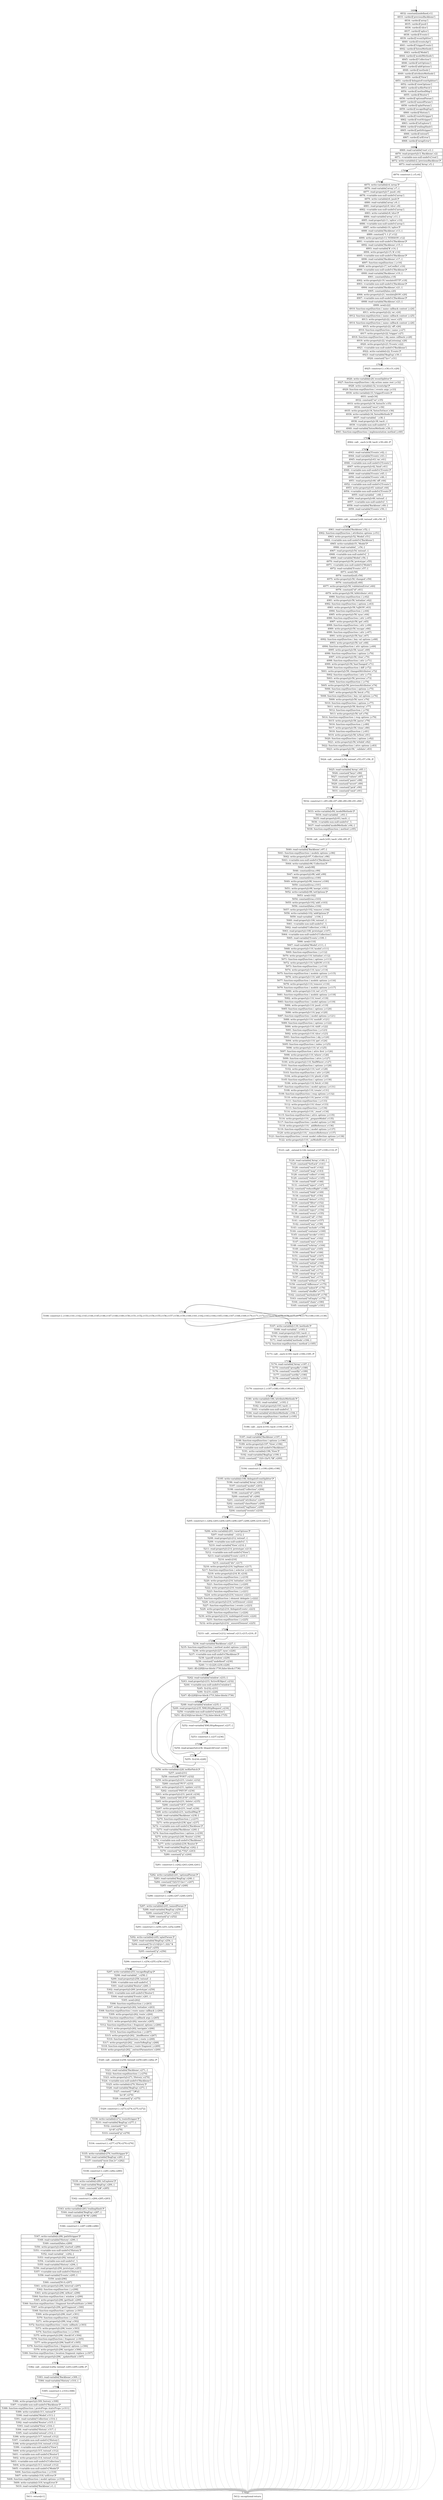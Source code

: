 digraph {
rankdir="TD"
BB_entry3[shape=none,label=""];
BB_entry3 -> BB1698 [tailport=s, headport=n, headlabel="    1698"]
BB1698 [shape=record label="{4832: constant[undefined,v1]|4833: vardecl['previousBackbone']|4834: vardecl['array']|4835: vardecl['push']|4836: vardecl['slice']|4837: vardecl['splice']|4838: vardecl['Events']|4839: vardecl['eventSplitter']|4840: vardecl['eventsApi']|4841: vardecl['triggerEvents']|4842: vardecl['listenMethods']|4843: vardecl['Model']|4844: vardecl['modelMethods']|4845: vardecl['Collection']|4846: vardecl['setOptions']|4847: vardecl['addOptions']|4848: vardecl['methods']|4849: vardecl['attributeMethods']|4850: vardecl['View']|4851: vardecl['delegateEventSplitter']|4852: vardecl['viewOptions']|4853: vardecl['noXhrPatch']|4854: vardecl['methodMap']|4855: vardecl['Router']|4856: vardecl['optionalParam']|4857: vardecl['namedParam']|4858: vardecl['splatParam']|4859: vardecl['escapeRegExp']|4860: vardecl['History']|4861: vardecl['routeStripper']|4862: vardecl['rootStripper']|4863: vardecl['isExplorer']|4864: vardecl['trailingSlash']|4865: vardecl['pathStripper']|4866: vardecl['extend']|4867: vardecl['urlError']|4868: vardecl['wrapError']}" ] 
BB1698 -> BB1699 [tailport=s, headport=n, headlabel="      1699"]
BB1699 [shape=record label="{4869: read-variable['root',v3,-]|4870: read-property[v3,'Backbone',v2]|4871: \<variable-non-null-undef\>['root']|4872: write-variable[v2,'previousBackbone']*|4873: read-variable['Array',v5,-]}" ] 
BB1699 -> BB1700 [tailport=s, headport=n, headlabel="      1700"]
BB1699 -> BB1762 [tailport=s, headport=n, color=gray, headlabel="      1762"]
BB1700 [shape=record label="{4874: construct [-,v5,v4]}" ] 
BB1700 -> BB1701 [tailport=s, headport=n, headlabel="      1701"]
BB1700 -> BB1762 [tailport=s, headport=n, color=gray]
BB1701 [shape=record label="{4875: write-variable[v4,'array']*|4876: read-variable['array',v7,-]|4877: read-property[v7,'push',v6]|4878: \<variable-non-null-undef\>['array']|4879: write-variable[v6,'push']*|4880: read-variable['array',v9,-]|4881: read-property[v9,'slice',v8]|4882: \<variable-non-null-undef\>['array']|4883: write-variable[v8,'slice']*|4884: read-variable['array',v11,-]|4885: read-property[v11,'splice',v10]|4886: \<variable-non-null-undef\>['array']|4887: write-variable[v10,'splice']*|4888: read-variable['Backbone',v13,-]|4889: constant[\"1.1.2\",v12]|4890: write-property[v13,'VERSION',v12]|4891: \<variable-non-null-undef\>['Backbone']*|4892: read-variable['Backbone',v15,-]|4893: read-variable['$',v14,-]|4894: write-property[v15,'$',v14]|4895: \<variable-non-null-undef\>['Backbone']*|4896: read-variable['Backbone',v17,-]|4897: function-expr[function ( ),v16]|4898: write-property[v17,'noConflict',v16]|4899: \<variable-non-null-undef\>['Backbone']*|4900: read-variable['Backbone',v19,-]|4901: constant[false,v18]|4902: write-property[v19,'emulateHTTP',v18]|4903: \<variable-non-null-undef\>['Backbone']*|4904: read-variable['Backbone',v21,-]|4905: constant[false,v20]|4906: write-property[v21,'emulateJSON',v20]|4907: \<variable-non-null-undef\>['Backbone']*|4908: read-variable['Backbone',v23,-]|4909: new[v22]|4910: function-expr[function ( name callback context ),v24]|4911: write-property[v22,'on',v24]|4912: function-expr[function ( name callback context ),v25]|4913: write-property[v22,'once',v25]|4914: function-expr[function ( name callback context ),v26]|4915: write-property[v22,'off',v26]|4916: function-expr[function ( name ),v27]|4917: write-property[v22,'trigger',v27]|4918: function-expr[function ( obj name callback ),v28]|4919: write-property[v22,'stopListening',v28]|4920: write-property[v23,'Events',v22]|4921: \<variable-non-null-undef\>['Backbone']|4922: write-variable[v22,'Events']*|4923: read-variable['RegExp',v30,-]|4924: constant[\"\\\\s+\",v31]}" ] 
BB1701 -> BB1702 [tailport=s, headport=n, headlabel="      1702"]
BB1701 -> BB1762 [tailport=s, headport=n, color=gray]
BB1702 [shape=record label="{4925: construct [-,v30,v31,v29]}" ] 
BB1702 -> BB1703 [tailport=s, headport=n, headlabel="      1703"]
BB1702 -> BB1762 [tailport=s, headport=n, color=gray]
BB1703 [shape=record label="{4926: write-variable[v29,'eventSplitter']*|4927: function-expr[function ( obj action name rest ),v32]|4928: write-variable[v32,'eventsApi']*|4929: function-expr[function ( events args ),v33]|4930: write-variable[v33,'triggerEvents']*|4931: new[v34]|4932: constant[\"on\",v35]|4933: write-property[v34,'listenTo',v35]|4934: constant[\"once\",v36]|4935: write-property[v34,'listenToOnce',v36]|4936: write-variable[v34,'listenMethods']*|4937: read-variable['_',v38,-]|4938: read-property[v38,'each',-]|4939: \<variable-non-null-undef\>['_']|4940: read-variable['listenMethods',v39,-]|4941: function-expr[function ( implementation method ),v40]}" ] 
BB1703 -> BB1704 [tailport=s, headport=n, headlabel="      1704"]
BB1703 -> BB1762 [tailport=s, headport=n, color=gray]
BB1704 [shape=record label="{4942: call-_.each [v38,'each',v39,v40,-]*}" ] 
BB1704 -> BB1705 [tailport=s, headport=n, headlabel="      1705"]
BB1704 -> BB1762 [tailport=s, headport=n, color=gray]
BB1705 [shape=record label="{4943: read-variable['Events',v42,-]|4944: read-variable['Events',v43,-]|4945: read-property[v43,'on',v41]|4946: \<variable-non-null-undef\>['Events']|4947: write-property[v42,'bind',v41]|4948: \<variable-non-null-undef\>['Events']*|4949: read-variable['Events',v45,-]|4950: read-variable['Events',v46,-]|4951: read-property[v46,'off',v44]|4952: \<variable-non-null-undef\>['Events']|4953: write-property[v45,'unbind',v44]|4954: \<variable-non-null-undef\>['Events']*|4955: read-variable['_',v48,-]|4956: read-property[v48,'extend',-]|4957: \<variable-non-null-undef\>['_']|4958: read-variable['Backbone',v49,-]|4959: read-variable['Events',v50,-]}" ] 
BB1705 -> BB1706 [tailport=s, headport=n, headlabel="      1706"]
BB1705 -> BB1762 [tailport=s, headport=n, color=gray]
BB1706 [shape=record label="{4960: call-_.extend [v48,'extend',v49,v50,-]*}" ] 
BB1706 -> BB1707 [tailport=s, headport=n, headlabel="      1707"]
BB1706 -> BB1762 [tailport=s, headport=n, color=gray]
BB1707 [shape=record label="{4961: read-variable['Backbone',v52,-]|4962: function-expr[function ( attributes options ),v51]|4963: write-property[v52,'Model',v51]|4964: \<variable-non-null-undef\>['Backbone']|4965: write-variable[v51,'Model']*|4966: read-variable['_',v54,-]|4967: read-property[v54,'extend',-]|4968: \<variable-non-null-undef\>['_']|4969: read-variable['Model',v56,-]|4970: read-property[v56,'prototype',v55]|4971: \<variable-non-null-undef\>['Model']|4972: read-variable['Events',v57,-]|4973: new[v58]|4974: constant[null,v59]|4975: write-property[v58,'changed',v59]|4976: constant[null,v60]|4977: write-property[v58,'validationError',v60]|4978: constant[\"id\",v61]|4979: write-property[v58,'idAttribute',v61]|4980: function-expr[function ( ),v62]|4981: write-property[v58,'initialize',v62]|4982: function-expr[function ( options ),v63]|4983: write-property[v58,'toJSON',v63]|4984: function-expr[function ( ),v64]|4985: write-property[v58,'sync',v64]|4986: function-expr[function ( attr ),v65]|4987: write-property[v58,'get',v65]|4988: function-expr[function ( attr ),v66]|4989: write-property[v58,'escape',v66]|4990: function-expr[function ( attr ),v67]|4991: write-property[v58,'has',v67]|4992: function-expr[function ( key val options ),v68]|4993: write-property[v58,'set',v68]|4994: function-expr[function ( attr options ),v69]|4995: write-property[v58,'unset',v69]|4996: function-expr[function ( options ),v70]|4997: write-property[v58,'clear',v70]|4998: function-expr[function ( attr ),v71]|4999: write-property[v58,'hasChanged',v71]|5000: function-expr[function ( diff ),v72]|5001: write-property[v58,'changedAttributes',v72]|5002: function-expr[function ( attr ),v73]|5003: write-property[v58,'previous',v73]|5004: function-expr[function ( ),v74]|5005: write-property[v58,'previousAttributes',v74]|5006: function-expr[function ( options ),v75]|5007: write-property[v58,'fetch',v75]|5008: function-expr[function ( key val options ),v76]|5009: write-property[v58,'save',v76]|5010: function-expr[function ( options ),v77]|5011: write-property[v58,'destroy',v77]|5012: function-expr[function ( ),v78]|5013: write-property[v58,'url',v78]|5014: function-expr[function ( resp options ),v79]|5015: write-property[v58,'parse',v79]|5016: function-expr[function ( ),v80]|5017: write-property[v58,'clone',v80]|5018: function-expr[function ( ),v81]|5019: write-property[v58,'isNew',v81]|5020: function-expr[function ( options ),v82]|5021: write-property[v58,'isValid',v82]|5022: function-expr[function ( attrs options ),v83]|5023: write-property[v58,'_validate',v83]}" ] 
BB1707 -> BB1708 [tailport=s, headport=n, headlabel="      1708"]
BB1707 -> BB1762 [tailport=s, headport=n, color=gray]
BB1708 [shape=record label="{5024: call-_.extend [v54,'extend',v55,v57,v58,-]*}" ] 
BB1708 -> BB1709 [tailport=s, headport=n, headlabel="      1709"]
BB1708 -> BB1762 [tailport=s, headport=n, color=gray]
BB1709 [shape=record label="{5025: read-variable['Array',v85,-]|5026: constant[\"keys\",v86]|5027: constant[\"values\",v87]|5028: constant[\"pairs\",v88]|5029: constant[\"invert\",v89]|5030: constant[\"pick\",v90]|5031: constant[\"omit\",v91]}" ] 
BB1709 -> BB1710 [tailport=s, headport=n, headlabel="      1710"]
BB1709 -> BB1762 [tailport=s, headport=n, color=gray]
BB1710 [shape=record label="{5032: construct [-,v85,v86,v87,v88,v89,v90,v91,v84]}" ] 
BB1710 -> BB1711 [tailport=s, headport=n, headlabel="      1711"]
BB1710 -> BB1762 [tailport=s, headport=n, color=gray]
BB1711 [shape=record label="{5033: write-variable[v84,'modelMethods']*|5034: read-variable['_',v93,-]|5035: read-property[v93,'each',-]|5036: \<variable-non-null-undef\>['_']|5037: read-variable['modelMethods',v94,-]|5038: function-expr[function ( method ),v95]}" ] 
BB1711 -> BB1712 [tailport=s, headport=n, headlabel="      1712"]
BB1711 -> BB1762 [tailport=s, headport=n, color=gray]
BB1712 [shape=record label="{5039: call-_.each [v93,'each',v94,v95,-]*}" ] 
BB1712 -> BB1713 [tailport=s, headport=n, headlabel="      1713"]
BB1712 -> BB1762 [tailport=s, headport=n, color=gray]
BB1713 [shape=record label="{5040: read-variable['Backbone',v97,-]|5041: function-expr[function ( models options ),v96]|5042: write-property[v97,'Collection',v96]|5043: \<variable-non-null-undef\>['Backbone']|5044: write-variable[v96,'Collection']*|5045: new[v98]|5046: constant[true,v99]|5047: write-property[v98,'add',v99]|5048: constant[true,v100]|5049: write-property[v98,'remove',v100]|5050: constant[true,v101]|5051: write-property[v98,'merge',v101]|5052: write-variable[v98,'setOptions']*|5053: new[v102]|5054: constant[true,v103]|5055: write-property[v102,'add',v103]|5056: constant[false,v104]|5057: write-property[v102,'remove',v104]|5058: write-variable[v102,'addOptions']*|5059: read-variable['_',v106,-]|5060: read-property[v106,'extend',-]|5061: \<variable-non-null-undef\>['_']|5062: read-variable['Collection',v108,-]|5063: read-property[v108,'prototype',v107]|5064: \<variable-non-null-undef\>['Collection']|5065: read-variable['Events',v109,-]|5066: new[v110]|5067: read-variable['Model',v111,-]|5068: write-property[v110,'model',v111]|5069: function-expr[function ( ),v112]|5070: write-property[v110,'initialize',v112]|5071: function-expr[function ( options ),v113]|5072: write-property[v110,'toJSON',v113]|5073: function-expr[function ( ),v114]|5074: write-property[v110,'sync',v114]|5075: function-expr[function ( models options ),v115]|5076: write-property[v110,'add',v115]|5077: function-expr[function ( models options ),v116]|5078: write-property[v110,'remove',v116]|5079: function-expr[function ( models options ),v117]|5080: write-property[v110,'set',v117]|5081: function-expr[function ( models options ),v118]|5082: write-property[v110,'reset',v118]|5083: function-expr[function ( model options ),v119]|5084: write-property[v110,'push',v119]|5085: function-expr[function ( options ),v120]|5086: write-property[v110,'pop',v120]|5087: function-expr[function ( model options ),v121]|5088: write-property[v110,'unshift',v121]|5089: function-expr[function ( options ),v122]|5090: write-property[v110,'shift',v122]|5091: function-expr[function ( ),v123]|5092: write-property[v110,'slice',v123]|5093: function-expr[function ( obj ),v124]|5094: write-property[v110,'get',v124]|5095: function-expr[function ( index ),v125]|5096: write-property[v110,'at',v125]|5097: function-expr[function ( attrs first ),v126]|5098: write-property[v110,'where',v126]|5099: function-expr[function ( attrs ),v127]|5100: write-property[v110,'findWhere',v127]|5101: function-expr[function ( options ),v128]|5102: write-property[v110,'sort',v128]|5103: function-expr[function ( attr ),v129]|5104: write-property[v110,'pluck',v129]|5105: function-expr[function ( options ),v130]|5106: write-property[v110,'fetch',v130]|5107: function-expr[function ( model options ),v131]|5108: write-property[v110,'create',v131]|5109: function-expr[function ( resp options ),v132]|5110: write-property[v110,'parse',v132]|5111: function-expr[function ( ),v133]|5112: write-property[v110,'clone',v133]|5113: function-expr[function ( ),v134]|5114: write-property[v110,'_reset',v134]|5115: function-expr[function ( attrs options ),v135]|5116: write-property[v110,'_prepareModel',v135]|5117: function-expr[function ( model options ),v136]|5118: write-property[v110,'_addReference',v136]|5119: function-expr[function ( model options ),v137]|5120: write-property[v110,'_removeReference',v137]|5121: function-expr[function ( event model collection options ),v138]|5122: write-property[v110,'_onModelEvent',v138]}" ] 
BB1713 -> BB1714 [tailport=s, headport=n, headlabel="      1714"]
BB1713 -> BB1762 [tailport=s, headport=n, color=gray]
BB1714 [shape=record label="{5123: call-_.extend [v106,'extend',v107,v109,v110,-]*}" ] 
BB1714 -> BB1715 [tailport=s, headport=n, headlabel="      1715"]
BB1714 -> BB1762 [tailport=s, headport=n, color=gray]
BB1715 [shape=record label="{5124: read-variable['Array',v140,-]|5125: constant[\"forEach\",v141]|5126: constant[\"each\",v142]|5127: constant[\"map\",v143]|5128: constant[\"collect\",v144]|5129: constant[\"reduce\",v145]|5130: constant[\"foldl\",v146]|5131: constant[\"inject\",v147]|5132: constant[\"reduceRight\",v148]|5133: constant[\"foldr\",v149]|5134: constant[\"find\",v150]|5135: constant[\"detect\",v151]|5136: constant[\"filter\",v152]|5137: constant[\"select\",v153]|5138: constant[\"reject\",v154]|5139: constant[\"every\",v155]|5140: constant[\"all\",v156]|5141: constant[\"some\",v157]|5142: constant[\"any\",v158]|5143: constant[\"include\",v159]|5144: constant[\"contains\",v160]|5145: constant[\"invoke\",v161]|5146: constant[\"max\",v162]|5147: constant[\"min\",v163]|5148: constant[\"toArray\",v164]|5149: constant[\"size\",v165]|5150: constant[\"first\",v166]|5151: constant[\"head\",v167]|5152: constant[\"take\",v168]|5153: constant[\"initial\",v169]|5154: constant[\"rest\",v170]|5155: constant[\"tail\",v171]|5156: constant[\"drop\",v172]|5157: constant[\"last\",v173]|5158: constant[\"without\",v174]|5159: constant[\"difference\",v175]|5160: constant[\"indexOf\",v176]|5161: constant[\"shuffle\",v177]|5162: constant[\"lastIndexOf\",v178]|5163: constant[\"isEmpty\",v179]|5164: constant[\"chain\",v180]|5165: constant[\"sample\",v181]}" ] 
BB1715 -> BB1716 [tailport=s, headport=n, headlabel="      1716"]
BB1715 -> BB1762 [tailport=s, headport=n, color=gray]
BB1716 [shape=record label="{5166: construct [-,v140,v141,v142,v143,v144,v145,v146,v147,v148,v149,v150,v151,v152,v153,v154,v155,v156,v157,v158,v159,v160,v161,v162,v163,v164,v165,v166,v167,v168,v169,v170,v171,v172,v173,v174,v175,v176,v177,v178,v179,v180,v181,v139]}" ] 
BB1716 -> BB1717 [tailport=s, headport=n, headlabel="      1717"]
BB1716 -> BB1762 [tailport=s, headport=n, color=gray]
BB1717 [shape=record label="{5167: write-variable[v139,'methods']*|5168: read-variable['_',v183,-]|5169: read-property[v183,'each',-]|5170: \<variable-non-null-undef\>['_']|5171: read-variable['methods',v184,-]|5172: function-expr[function ( method ),v185]}" ] 
BB1717 -> BB1718 [tailport=s, headport=n, headlabel="      1718"]
BB1717 -> BB1762 [tailport=s, headport=n, color=gray]
BB1718 [shape=record label="{5173: call-_.each [v183,'each',v184,v185,-]*}" ] 
BB1718 -> BB1719 [tailport=s, headport=n, headlabel="      1719"]
BB1718 -> BB1762 [tailport=s, headport=n, color=gray]
BB1719 [shape=record label="{5174: read-variable['Array',v187,-]|5175: constant[\"groupBy\",v188]|5176: constant[\"countBy\",v189]|5177: constant[\"sortBy\",v190]|5178: constant[\"indexBy\",v191]}" ] 
BB1719 -> BB1720 [tailport=s, headport=n, headlabel="      1720"]
BB1719 -> BB1762 [tailport=s, headport=n, color=gray]
BB1720 [shape=record label="{5179: construct [-,v187,v188,v189,v190,v191,v186]}" ] 
BB1720 -> BB1721 [tailport=s, headport=n, headlabel="      1721"]
BB1720 -> BB1762 [tailport=s, headport=n, color=gray]
BB1721 [shape=record label="{5180: write-variable[v186,'attributeMethods']*|5181: read-variable['_',v193,-]|5182: read-property[v193,'each',-]|5183: \<variable-non-null-undef\>['_']|5184: read-variable['attributeMethods',v194,-]|5185: function-expr[function ( method ),v195]}" ] 
BB1721 -> BB1722 [tailport=s, headport=n, headlabel="      1722"]
BB1721 -> BB1762 [tailport=s, headport=n, color=gray]
BB1722 [shape=record label="{5186: call-_.each [v193,'each',v194,v195,-]*}" ] 
BB1722 -> BB1723 [tailport=s, headport=n, headlabel="      1723"]
BB1722 -> BB1762 [tailport=s, headport=n, color=gray]
BB1723 [shape=record label="{5187: read-variable['Backbone',v197,-]|5188: function-expr[function ( options ),v196]|5189: write-property[v197,'View',v196]|5190: \<variable-non-null-undef\>['Backbone']|5191: write-variable[v196,'View']*|5192: read-variable['RegExp',v199,-]|5193: constant[\"^(\\\\S+)\\\\s*(.*)$\",v200]}" ] 
BB1723 -> BB1724 [tailport=s, headport=n, headlabel="      1724"]
BB1723 -> BB1762 [tailport=s, headport=n, color=gray]
BB1724 [shape=record label="{5194: construct [-,v199,v200,v198]}" ] 
BB1724 -> BB1725 [tailport=s, headport=n, headlabel="      1725"]
BB1724 -> BB1762 [tailport=s, headport=n, color=gray]
BB1725 [shape=record label="{5195: write-variable[v198,'delegateEventSplitter']*|5196: read-variable['Array',v202,-]|5197: constant[\"model\",v203]|5198: constant[\"collection\",v204]|5199: constant[\"el\",v205]|5200: constant[\"id\",v206]|5201: constant[\"attributes\",v207]|5202: constant[\"className\",v208]|5203: constant[\"tagName\",v209]|5204: constant[\"events\",v210]}" ] 
BB1725 -> BB1726 [tailport=s, headport=n, headlabel="      1726"]
BB1725 -> BB1762 [tailport=s, headport=n, color=gray]
BB1726 [shape=record label="{5205: construct [-,v202,v203,v204,v205,v206,v207,v208,v209,v210,v201]}" ] 
BB1726 -> BB1727 [tailport=s, headport=n, headlabel="      1727"]
BB1726 -> BB1762 [tailport=s, headport=n, color=gray]
BB1727 [shape=record label="{5206: write-variable[v201,'viewOptions']*|5207: read-variable['_',v212,-]|5208: read-property[v212,'extend',-]|5209: \<variable-non-null-undef\>['_']|5210: read-variable['View',v214,-]|5211: read-property[v214,'prototype',v213]|5212: \<variable-non-null-undef\>['View']|5213: read-variable['Events',v215,-]|5214: new[v216]|5215: constant[\"div\",v217]|5216: write-property[v216,'tagName',v217]|5217: function-expr[function ( selector ),v218]|5218: write-property[v216,'$',v218]|5219: function-expr[function ( ),v219]|5220: write-property[v216,'initialize',v219]|5221: function-expr[function ( ),v220]|5222: write-property[v216,'render',v220]|5223: function-expr[function ( ),v221]|5224: write-property[v216,'remove',v221]|5225: function-expr[function ( element delegate ),v222]|5226: write-property[v216,'setElement',v222]|5227: function-expr[function ( events ),v223]|5228: write-property[v216,'delegateEvents',v223]|5229: function-expr[function ( ),v224]|5230: write-property[v216,'undelegateEvents',v224]|5231: function-expr[function ( ),v225]|5232: write-property[v216,'_ensureElement',v225]}" ] 
BB1727 -> BB1728 [tailport=s, headport=n, headlabel="      1728"]
BB1727 -> BB1762 [tailport=s, headport=n, color=gray]
BB1728 [shape=record label="{5233: call-_.extend [v212,'extend',v213,v215,v216,-]*}" ] 
BB1728 -> BB1729 [tailport=s, headport=n, headlabel="      1729"]
BB1728 -> BB1762 [tailport=s, headport=n, color=gray]
BB1729 [shape=record label="{5234: read-variable['Backbone',v227,-]|5235: function-expr[function ( method model options ),v226]|5236: write-property[v227,'sync',v226]|5237: \<variable-non-null-undef\>['Backbone']*|5238: typeof['window',v229]|5239: constant[\"undefined\",v230]|5240: !==[v229,v230,v228]|5241: if[v228](true-block:1730,false-block:1736)}" ] 
BB1729 -> BB1736 [tailport=s, headport=n, headlabel="      1736"]
BB1729 -> BB1730 [tailport=s, headport=n, headlabel="      1730"]
BB1729 -> BB1762 [tailport=s, headport=n, color=gray]
BB1730 [shape=record label="{5242: read-variable['window',v233,-]|5243: read-property[v233,'ActiveXObject',v232]|5244: \<variable-non-null-undef\>['window']|5245: ![v232,v231]|5246: ![v231,v228]|5247: if[v228](true-block:1731,false-block:1736)}" ] 
BB1730 -> BB1736 [tailport=s, headport=n]
BB1730 -> BB1731 [tailport=s, headport=n, headlabel="      1731"]
BB1730 -> BB1762 [tailport=s, headport=n, color=gray]
BB1731 [shape=record label="{5248: read-variable['window',v235,-]|5249: read-property[v235,'XMLHttpRequest',v234]|5250: \<variable-non-null-undef\>['window']|5251: if[v234](true-block:1732,false-block:1735)}" ] 
BB1731 -> BB1735 [tailport=s, headport=n, headlabel="      1735"]
BB1731 -> BB1732 [tailport=s, headport=n, headlabel="      1732"]
BB1731 -> BB1762 [tailport=s, headport=n, color=gray]
BB1732 [shape=record label="{5252: read-variable['XMLHttpRequest',v237,-]}" ] 
BB1732 -> BB1733 [tailport=s, headport=n, headlabel="      1733"]
BB1732 -> BB1762 [tailport=s, headport=n, color=gray]
BB1733 [shape=record label="{5253: construct [-,v237,v236]}" ] 
BB1733 -> BB1734 [tailport=s, headport=n, headlabel="      1734"]
BB1733 -> BB1762 [tailport=s, headport=n, color=gray]
BB1734 [shape=record label="{5254: read-property[v236,'dispatchEvent',v234]}" ] 
BB1734 -> BB1735 [tailport=s, headport=n]
BB1734 -> BB1762 [tailport=s, headport=n, color=gray]
BB1735 [shape=record label="{5255: ![v234,v228]}" ] 
BB1735 -> BB1736 [tailport=s, headport=n]
BB1735 -> BB1762 [tailport=s, headport=n, color=gray]
BB1736 [shape=record label="{5256: write-variable[v228,'noXhrPatch']*|5257: new[v231]|5258: constant[\"POST\",v232]|5259: write-property[v231,'create',v232]|5260: constant[\"PUT\",v233]|5261: write-property[v231,'update',v233]|5262: constant[\"PATCH\",v234]|5263: write-property[v231,'patch',v234]|5264: constant[\"DELETE\",v235]|5265: write-property[v231,'delete',v235]|5266: constant[\"GET\",v236]|5267: write-property[v231,'read',v236]|5268: write-variable[v231,'methodMap']*|5269: read-variable['Backbone',v238,-]|5270: function-expr[function ( ),v237]|5271: write-property[v238,'ajax',v237]|5272: \<variable-non-null-undef\>['Backbone']*|5273: read-variable['Backbone',v240,-]|5274: function-expr[function ( options ),v239]|5275: write-property[v240,'Router',v239]|5276: \<variable-non-null-undef\>['Backbone']|5277: write-variable[v239,'Router']*|5278: read-variable['RegExp',v242,-]|5279: constant[\"\\\\((.*?)\\\\)\",v243]|5280: constant[\"g\",v244]}" ] 
BB1736 -> BB1737 [tailport=s, headport=n, headlabel="      1737"]
BB1736 -> BB1762 [tailport=s, headport=n, color=gray]
BB1737 [shape=record label="{5281: construct [-,v242,v243,v244,v241]}" ] 
BB1737 -> BB1738 [tailport=s, headport=n, headlabel="      1738"]
BB1737 -> BB1762 [tailport=s, headport=n, color=gray]
BB1738 [shape=record label="{5282: write-variable[v241,'optionalParam']*|5283: read-variable['RegExp',v246,-]|5284: constant[\"(\\\\(\\\\?)?:\\\\w+\",v247]|5285: constant[\"g\",v248]}" ] 
BB1738 -> BB1739 [tailport=s, headport=n, headlabel="      1739"]
BB1738 -> BB1762 [tailport=s, headport=n, color=gray]
BB1739 [shape=record label="{5286: construct [-,v246,v247,v248,v245]}" ] 
BB1739 -> BB1740 [tailport=s, headport=n, headlabel="      1740"]
BB1739 -> BB1762 [tailport=s, headport=n, color=gray]
BB1740 [shape=record label="{5287: write-variable[v245,'namedParam']*|5288: read-variable['RegExp',v250,-]|5289: constant[\"\\\\*\\\\w+\",v251]|5290: constant[\"g\",v252]}" ] 
BB1740 -> BB1741 [tailport=s, headport=n, headlabel="      1741"]
BB1740 -> BB1762 [tailport=s, headport=n, color=gray]
BB1741 [shape=record label="{5291: construct [-,v250,v251,v252,v249]}" ] 
BB1741 -> BB1742 [tailport=s, headport=n, headlabel="      1742"]
BB1741 -> BB1762 [tailport=s, headport=n, color=gray]
BB1742 [shape=record label="{5292: write-variable[v249,'splatParam']*|5293: read-variable['RegExp',v254,-]|5294: constant[\"[\\\\-\\\{\\\}\\\\[\\\\]+?.,\\\\\\\\\\\\^$|#\\\\s]\",v255]|5295: constant[\"g\",v256]}" ] 
BB1742 -> BB1743 [tailport=s, headport=n, headlabel="      1743"]
BB1742 -> BB1762 [tailport=s, headport=n, color=gray]
BB1743 [shape=record label="{5296: construct [-,v254,v255,v256,v253]}" ] 
BB1743 -> BB1744 [tailport=s, headport=n, headlabel="      1744"]
BB1743 -> BB1762 [tailport=s, headport=n, color=gray]
BB1744 [shape=record label="{5297: write-variable[v253,'escapeRegExp']*|5298: read-variable['_',v258,-]|5299: read-property[v258,'extend',-]|5300: \<variable-non-null-undef\>['_']|5301: read-variable['Router',v260,-]|5302: read-property[v260,'prototype',v259]|5303: \<variable-non-null-undef\>['Router']|5304: read-variable['Events',v261,-]|5305: new[v262]|5306: function-expr[function ( ),v263]|5307: write-property[v262,'initialize',v263]|5308: function-expr[function ( route name callback ),v264]|5309: write-property[v262,'route',v264]|5310: function-expr[function ( callback args ),v265]|5311: write-property[v262,'execute',v265]|5312: function-expr[function ( fragment options ),v266]|5313: write-property[v262,'navigate',v266]|5314: function-expr[function ( ),v267]|5315: write-property[v262,'_bindRoutes',v267]|5316: function-expr[function ( route ),v268]|5317: write-property[v262,'_routeToRegExp',v268]|5318: function-expr[function ( route fragment ),v269]|5319: write-property[v262,'_extractParameters',v269]}" ] 
BB1744 -> BB1745 [tailport=s, headport=n, headlabel="      1745"]
BB1744 -> BB1762 [tailport=s, headport=n, color=gray]
BB1745 [shape=record label="{5320: call-_.extend [v258,'extend',v259,v261,v262,-]*}" ] 
BB1745 -> BB1746 [tailport=s, headport=n, headlabel="      1746"]
BB1745 -> BB1762 [tailport=s, headport=n, color=gray]
BB1746 [shape=record label="{5321: read-variable['Backbone',v271,-]|5322: function-expr[function ( ),v270]|5323: write-property[v271,'History',v270]|5324: \<variable-non-null-undef\>['Backbone']|5325: write-variable[v270,'History']*|5326: read-variable['RegExp',v273,-]|5327: constant[\"^[#\\\\/]|\\\\s+$\",v274]|5328: constant[\"g\",v275]}" ] 
BB1746 -> BB1747 [tailport=s, headport=n, headlabel="      1747"]
BB1746 -> BB1762 [tailport=s, headport=n, color=gray]
BB1747 [shape=record label="{5329: construct [-,v273,v274,v275,v272]}" ] 
BB1747 -> BB1748 [tailport=s, headport=n, headlabel="      1748"]
BB1747 -> BB1762 [tailport=s, headport=n, color=gray]
BB1748 [shape=record label="{5330: write-variable[v272,'routeStripper']*|5331: read-variable['RegExp',v277,-]|5332: constant[\"^\\\\/+|\\\\/+$\",v278]|5333: constant[\"g\",v279]}" ] 
BB1748 -> BB1749 [tailport=s, headport=n, headlabel="      1749"]
BB1748 -> BB1762 [tailport=s, headport=n, color=gray]
BB1749 [shape=record label="{5334: construct [-,v277,v278,v279,v276]}" ] 
BB1749 -> BB1750 [tailport=s, headport=n, headlabel="      1750"]
BB1749 -> BB1762 [tailport=s, headport=n, color=gray]
BB1750 [shape=record label="{5335: write-variable[v276,'rootStripper']*|5336: read-variable['RegExp',v281,-]|5337: constant[\"msie [\\\\w.]+\",v282]}" ] 
BB1750 -> BB1751 [tailport=s, headport=n, headlabel="      1751"]
BB1750 -> BB1762 [tailport=s, headport=n, color=gray]
BB1751 [shape=record label="{5338: construct [-,v281,v282,v280]}" ] 
BB1751 -> BB1752 [tailport=s, headport=n, headlabel="      1752"]
BB1751 -> BB1762 [tailport=s, headport=n, color=gray]
BB1752 [shape=record label="{5339: write-variable[v280,'isExplorer']*|5340: read-variable['RegExp',v284,-]|5341: constant[\"\\\\/$\",v285]}" ] 
BB1752 -> BB1753 [tailport=s, headport=n, headlabel="      1753"]
BB1752 -> BB1762 [tailport=s, headport=n, color=gray]
BB1753 [shape=record label="{5342: construct [-,v284,v285,v283]}" ] 
BB1753 -> BB1754 [tailport=s, headport=n, headlabel="      1754"]
BB1753 -> BB1762 [tailport=s, headport=n, color=gray]
BB1754 [shape=record label="{5343: write-variable[v283,'trailingSlash']*|5344: read-variable['RegExp',v287,-]|5345: constant[\"#.*$\",v288]}" ] 
BB1754 -> BB1755 [tailport=s, headport=n, headlabel="      1755"]
BB1754 -> BB1762 [tailport=s, headport=n, color=gray]
BB1755 [shape=record label="{5346: construct [-,v287,v288,v286]}" ] 
BB1755 -> BB1756 [tailport=s, headport=n, headlabel="      1756"]
BB1755 -> BB1762 [tailport=s, headport=n, color=gray]
BB1756 [shape=record label="{5347: write-variable[v286,'pathStripper']*|5348: read-variable['History',v290,-]|5349: constant[false,v289]|5350: write-property[v290,'started',v289]|5351: \<variable-non-null-undef\>['History']*|5352: read-variable['_',v292,-]|5353: read-property[v292,'extend',-]|5354: \<variable-non-null-undef\>['_']|5355: read-variable['History',v294,-]|5356: read-property[v294,'prototype',v293]|5357: \<variable-non-null-undef\>['History']|5358: read-variable['Events',v295,-]|5359: new[v296]|5360: constant[50.0,v297]|5361: write-property[v296,'interval',v297]|5362: function-expr[function ( ),v298]|5363: write-property[v296,'atRoot',v298]|5364: function-expr[function ( window ),v299]|5365: write-property[v296,'getHash',v299]|5366: function-expr[function ( fragment forcePushState ),v300]|5367: write-property[v296,'getFragment',v300]|5368: function-expr[function ( options ),v301]|5369: write-property[v296,'start',v301]|5370: function-expr[function ( ),v302]|5371: write-property[v296,'stop',v302]|5372: function-expr[function ( route callback ),v303]|5373: write-property[v296,'route',v303]|5374: function-expr[function ( e ),v304]|5375: write-property[v296,'checkUrl',v304]|5376: function-expr[function ( fragment ),v305]|5377: write-property[v296,'loadUrl',v305]|5378: function-expr[function ( fragment options ),v306]|5379: write-property[v296,'navigate',v306]|5380: function-expr[function ( location fragment replace ),v307]|5381: write-property[v296,'_updateHash',v307]}" ] 
BB1756 -> BB1757 [tailport=s, headport=n, headlabel="      1757"]
BB1756 -> BB1762 [tailport=s, headport=n, color=gray]
BB1757 [shape=record label="{5382: call-_.extend [v292,'extend',v293,v295,v296,-]*}" ] 
BB1757 -> BB1758 [tailport=s, headport=n, headlabel="      1758"]
BB1757 -> BB1762 [tailport=s, headport=n, color=gray]
BB1758 [shape=record label="{5383: read-variable['Backbone',v309,-]|5384: read-variable['History',v310,-]}" ] 
BB1758 -> BB1759 [tailport=s, headport=n, headlabel="      1759"]
BB1758 -> BB1762 [tailport=s, headport=n, color=gray]
BB1759 [shape=record label="{5385: construct [-,v310,v308]}" ] 
BB1759 -> BB1760 [tailport=s, headport=n, headlabel="      1760"]
BB1759 -> BB1762 [tailport=s, headport=n, color=gray]
BB1760 [shape=record label="{5386: write-property[v309,'history',v308]|5387: \<variable-non-null-undef\>['Backbone']*|5388: function-expr[function ( protoProps staticProps ),v311]|5389: write-variable[v311,'extend']*|5390: read-variable['Model',v313,-]|5391: read-variable['Collection',v314,-]|5392: read-variable['Router',v315,-]|5393: read-variable['View',v316,-]|5394: read-variable['History',v317,-]|5395: read-variable['extend',v312,-]|5396: write-property[v317,'extend',v312]|5397: \<variable-non-null-undef\>['History']|5398: write-property[v316,'extend',v312]|5399: \<variable-non-null-undef\>['View']|5400: write-property[v315,'extend',v312]|5401: \<variable-non-null-undef\>['Router']|5402: write-property[v314,'extend',v312]|5403: \<variable-non-null-undef\>['Collection']|5404: write-property[v313,'extend',v312]|5405: \<variable-non-null-undef\>['Model']*|5406: function-expr[function ( ),v318]|5407: write-variable[v318,'urlError']*|5408: function-expr[function ( model options ),v319]|5409: write-variable[v319,'wrapError']*|5410: read-variable['Backbone',v1,-]}" ] 
BB1760 -> BB1761 [tailport=s, headport=n, headlabel="      1761"]
BB1760 -> BB1762 [tailport=s, headport=n, color=gray]
BB1761 [shape=record label="{5411: return[v1]}" ] 
BB1762 [shape=record label="{5412: exceptional-return}" ] 
//#$~ 1604
}
